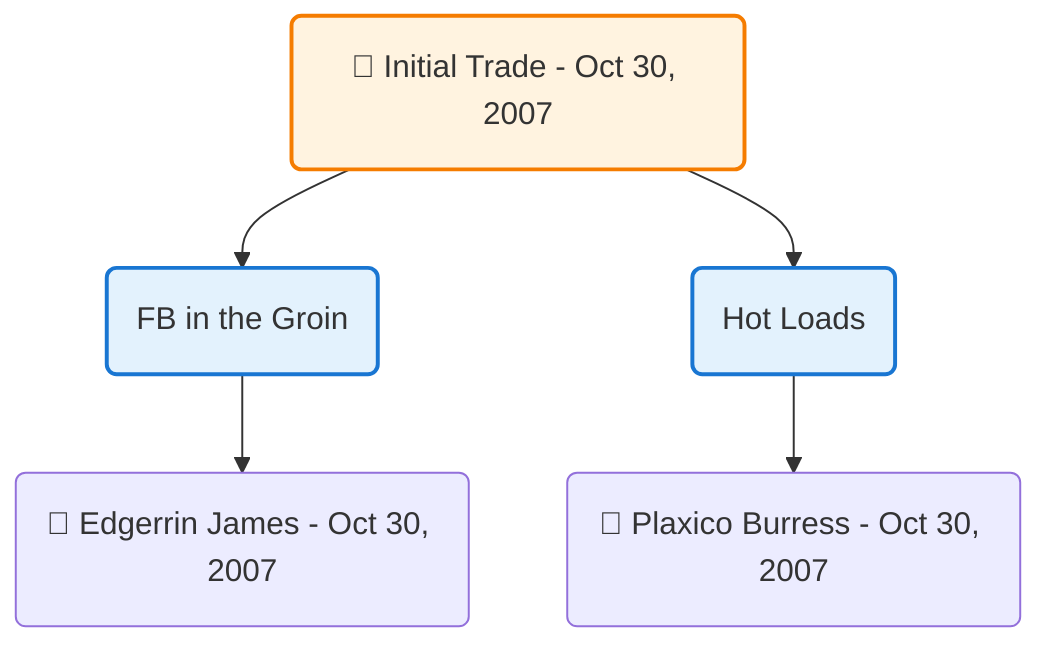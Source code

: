 flowchart TD

    TRADE_MAIN("🔄 Initial Trade - Oct 30, 2007")
    TEAM_1("FB in the Groin")
    TEAM_2("Hot Loads")
    NODE_708896f9-3593-4a78-bfda-822e965c6e50("🔄 Edgerrin James - Oct 30, 2007")
    NODE_a3b08f4c-faa6-4e17-b715-ac00324b394b("🔄 Plaxico Burress - Oct 30, 2007")

    TRADE_MAIN --> TEAM_1
    TRADE_MAIN --> TEAM_2
    TEAM_1 --> NODE_708896f9-3593-4a78-bfda-822e965c6e50
    TEAM_2 --> NODE_a3b08f4c-faa6-4e17-b715-ac00324b394b

    %% Node styling
    classDef teamNode fill:#e3f2fd,stroke:#1976d2,stroke-width:2px
    classDef tradeNode fill:#fff3e0,stroke:#f57c00,stroke-width:2px
    classDef playerNode fill:#f3e5f5,stroke:#7b1fa2,stroke-width:1px
    classDef nonRootPlayerNode fill:#f5f5f5,stroke:#757575,stroke-width:1px
    classDef endNode fill:#ffebee,stroke:#c62828,stroke-width:2px
    classDef waiverNode fill:#e8f5e8,stroke:#388e3c,stroke-width:2px
    classDef championshipNode fill:#fff9c4,stroke:#f57f17,stroke-width:3px

    class TEAM_1,TEAM_2 teamNode
    class TRADE_MAIN tradeNode